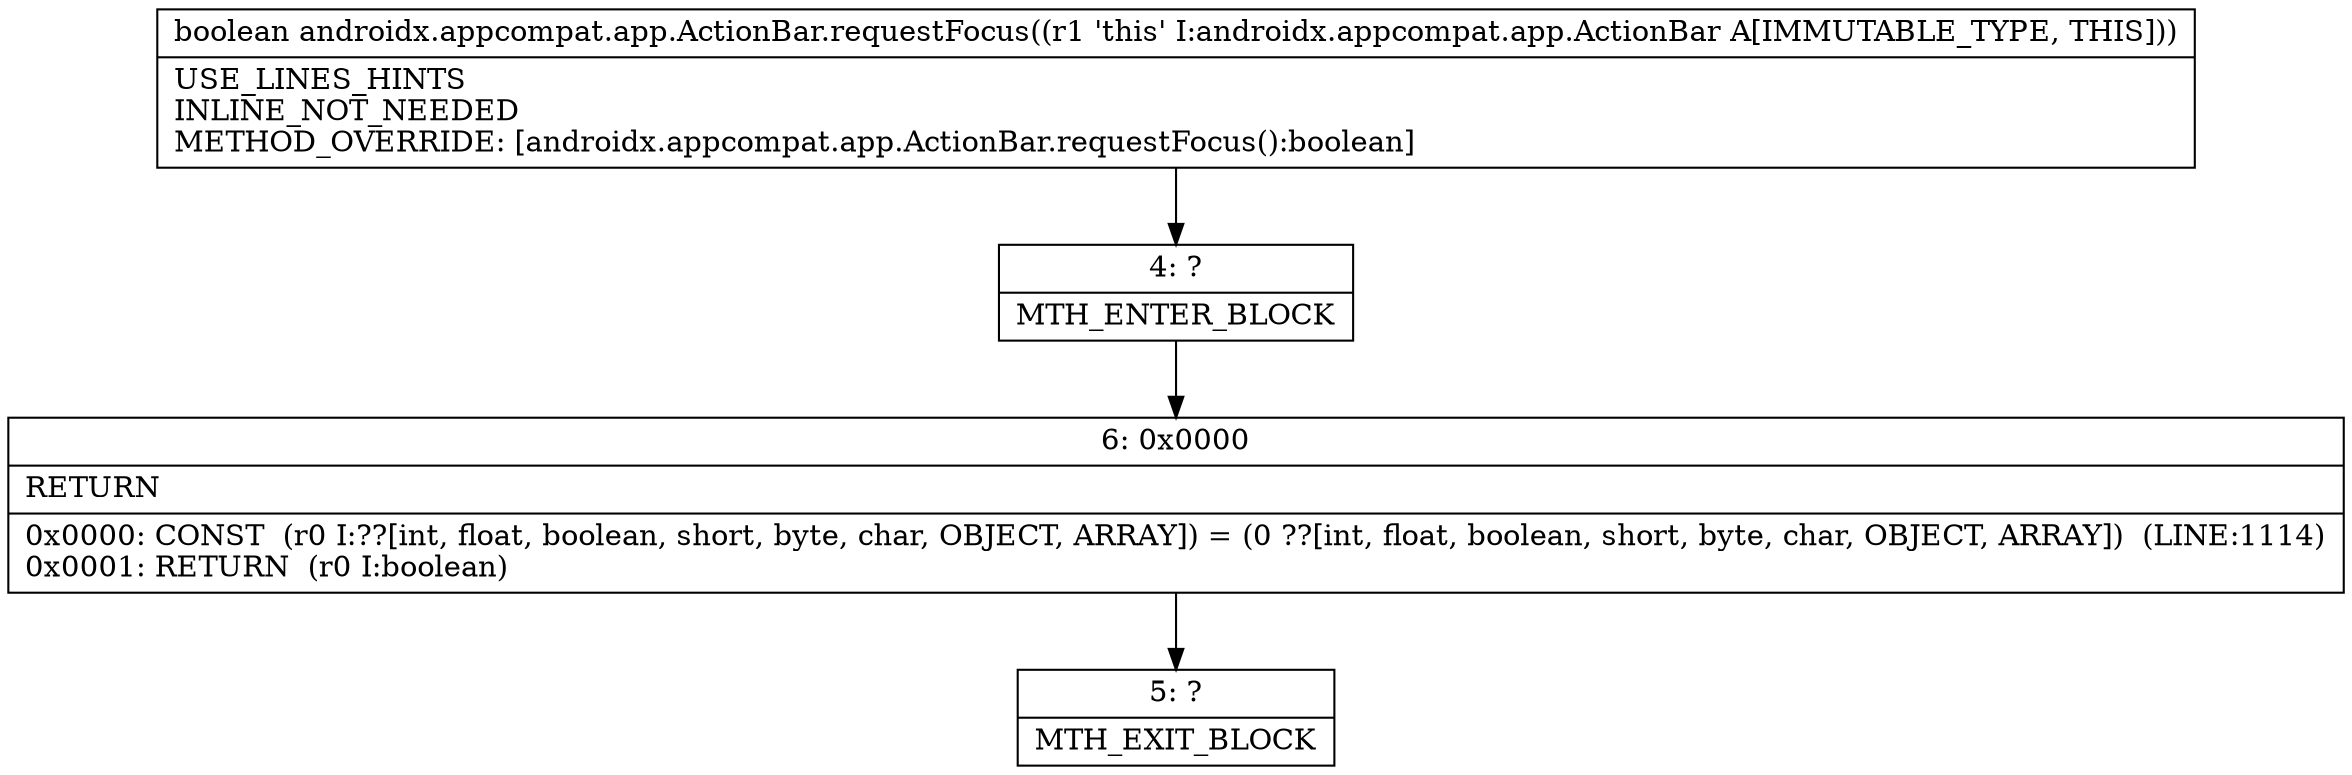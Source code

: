 digraph "CFG forandroidx.appcompat.app.ActionBar.requestFocus()Z" {
Node_4 [shape=record,label="{4\:\ ?|MTH_ENTER_BLOCK\l}"];
Node_6 [shape=record,label="{6\:\ 0x0000|RETURN\l|0x0000: CONST  (r0 I:??[int, float, boolean, short, byte, char, OBJECT, ARRAY]) = (0 ??[int, float, boolean, short, byte, char, OBJECT, ARRAY])  (LINE:1114)\l0x0001: RETURN  (r0 I:boolean) \l}"];
Node_5 [shape=record,label="{5\:\ ?|MTH_EXIT_BLOCK\l}"];
MethodNode[shape=record,label="{boolean androidx.appcompat.app.ActionBar.requestFocus((r1 'this' I:androidx.appcompat.app.ActionBar A[IMMUTABLE_TYPE, THIS]))  | USE_LINES_HINTS\lINLINE_NOT_NEEDED\lMETHOD_OVERRIDE: [androidx.appcompat.app.ActionBar.requestFocus():boolean]\l}"];
MethodNode -> Node_4;Node_4 -> Node_6;
Node_6 -> Node_5;
}

